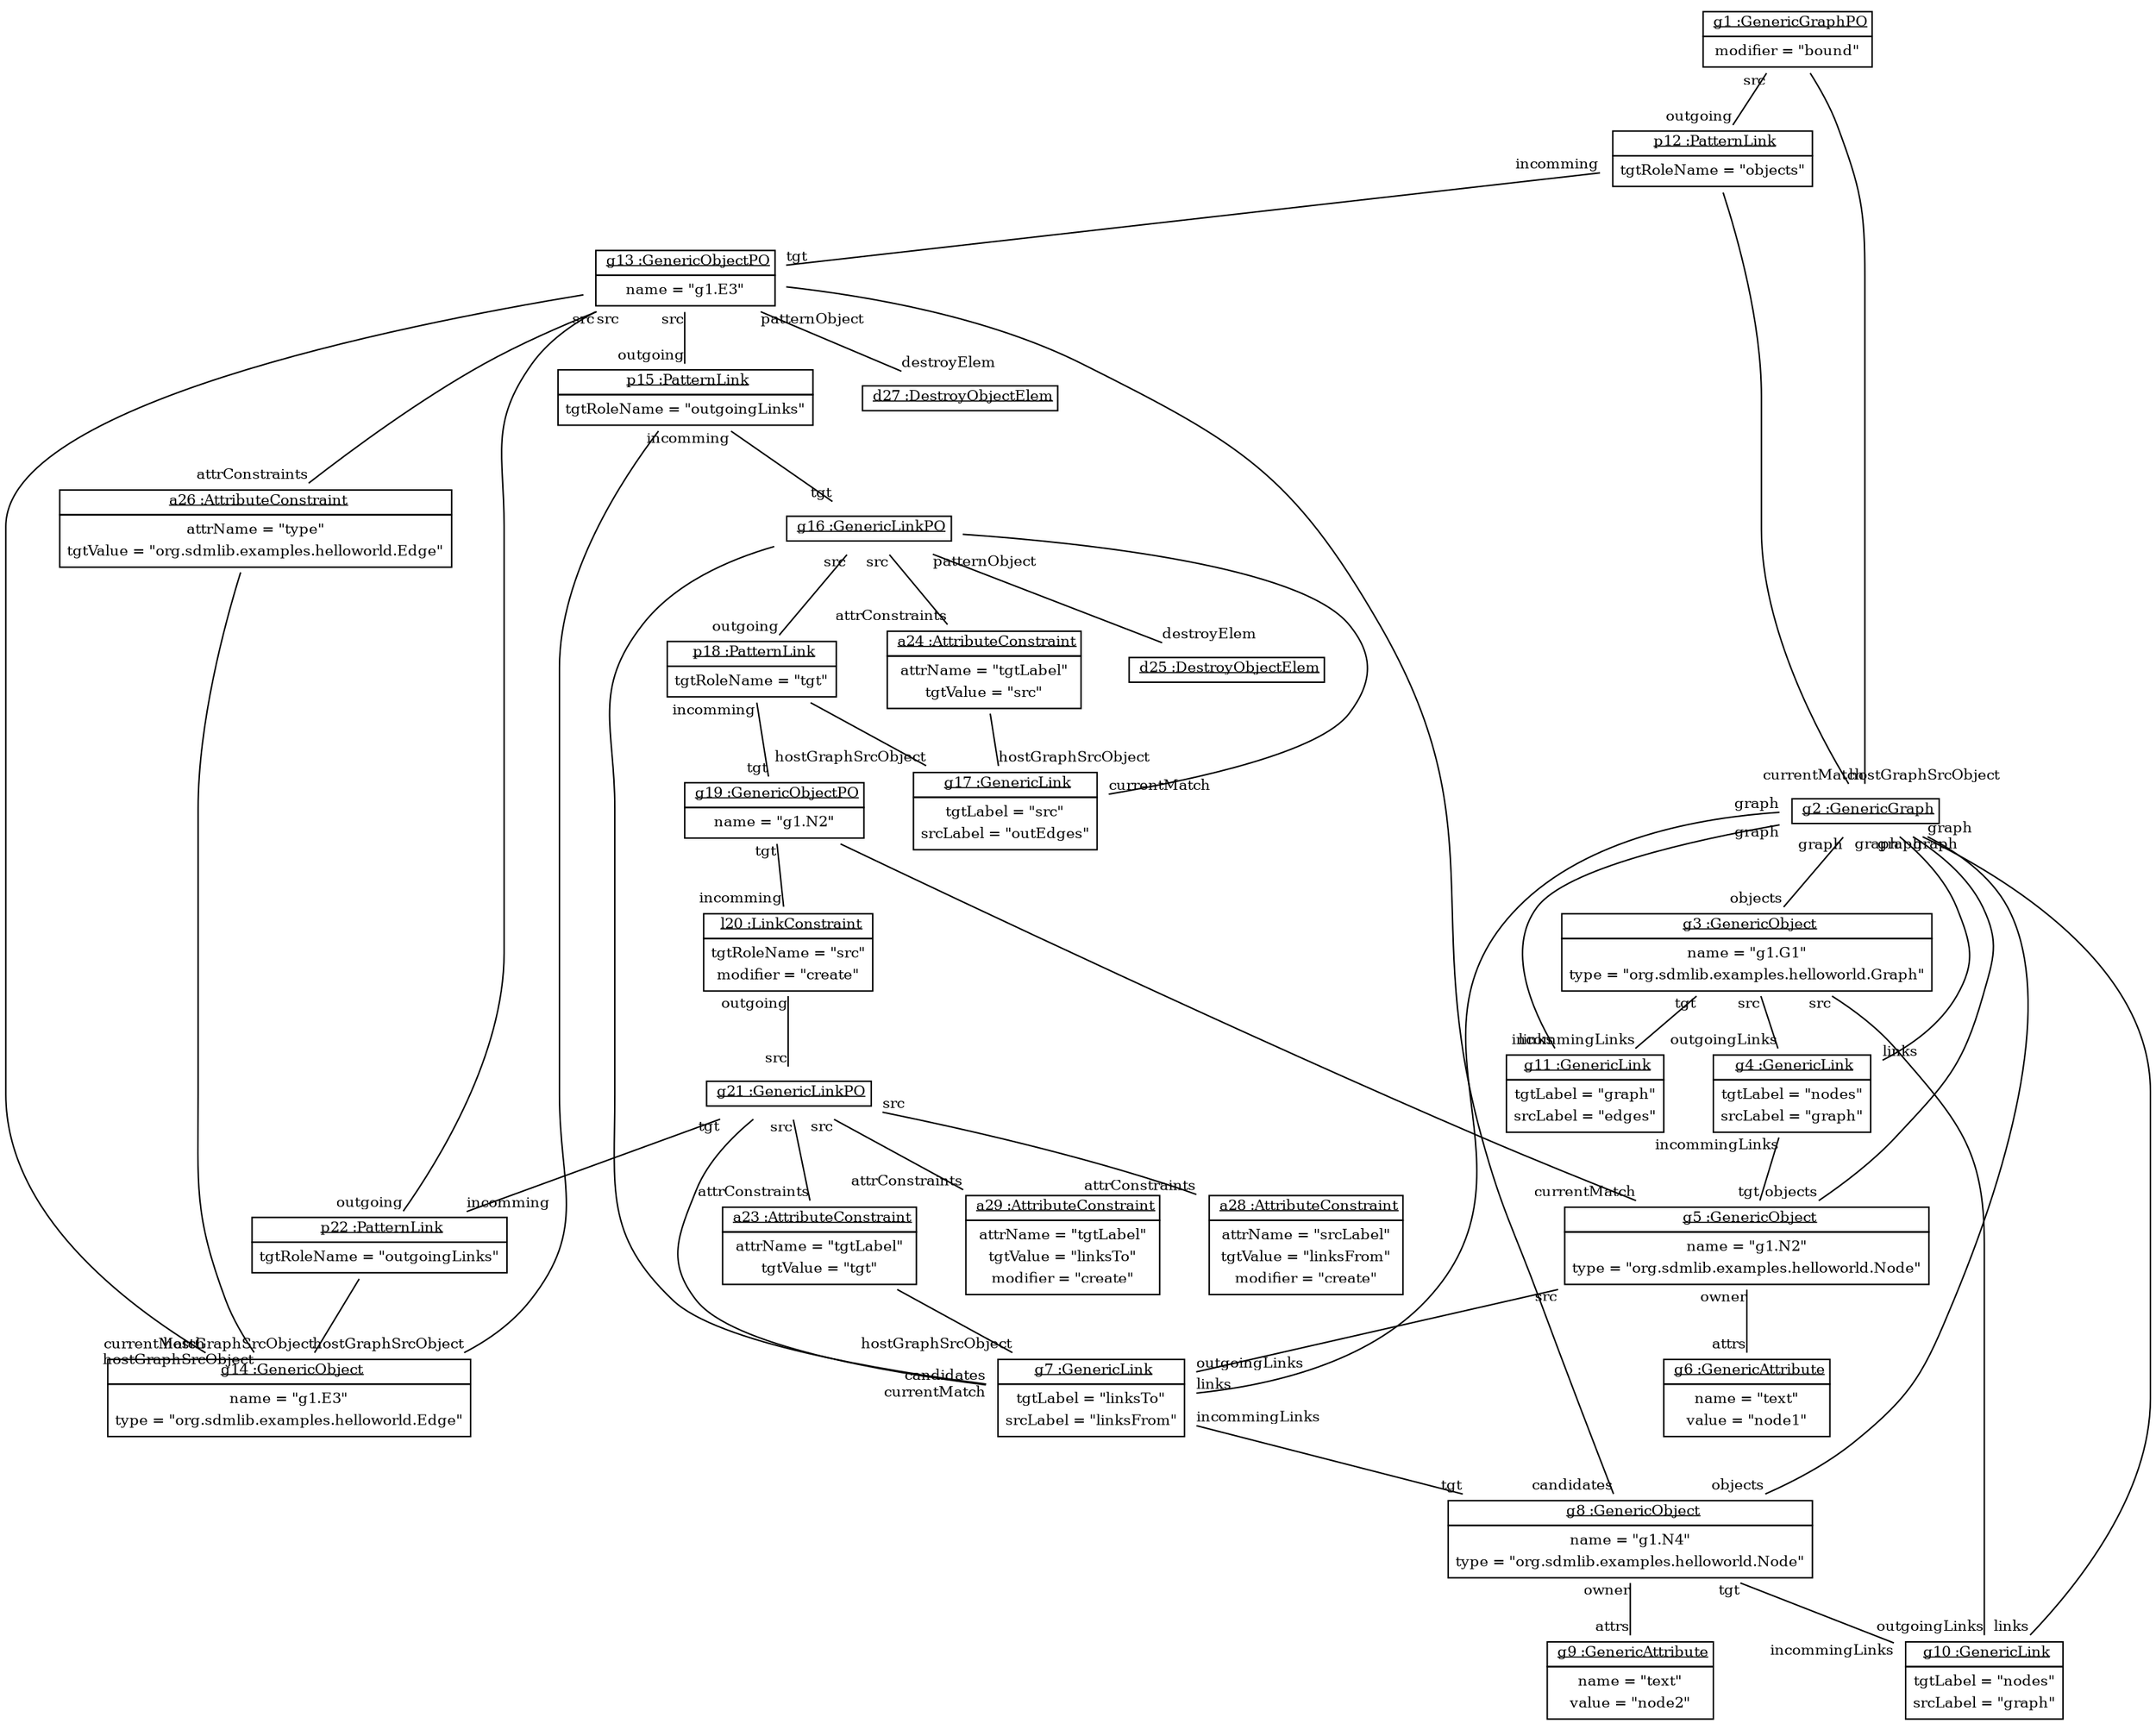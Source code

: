 graph ObjectDiagram {
   node [shape = none, fontsize = 10];
   edge [fontsize = 10];

g1 [label=<<table border='0' cellborder='1' cellspacing='0'> <tr> <td> <u>g1 :GenericGraphPO</u></td></tr><tr><td><table border='0' cellborder='0' cellspacing='0'><tr><td>modifier = "bound"</td></tr></table></td></tr></table>>];
g2 [label=<<table border='0' cellborder='1' cellspacing='0'> <tr> <td> <u>g2 :GenericGraph</u></td></tr></table>>];
g3 [label=<<table border='0' cellborder='1' cellspacing='0'> <tr> <td> <u>g3 :GenericObject</u></td></tr><tr><td><table border='0' cellborder='0' cellspacing='0'><tr><td>name = "g1.G1"</td></tr><tr><td>type = "org.sdmlib.examples.helloworld.Graph"</td></tr></table></td></tr></table>>];
g4 [label=<<table border='0' cellborder='1' cellspacing='0'> <tr> <td> <u>g4 :GenericLink</u></td></tr><tr><td><table border='0' cellborder='0' cellspacing='0'><tr><td>tgtLabel = "nodes"</td></tr><tr><td>srcLabel = "graph"</td></tr></table></td></tr></table>>];
g5 [label=<<table border='0' cellborder='1' cellspacing='0'> <tr> <td> <u>g5 :GenericObject</u></td></tr><tr><td><table border='0' cellborder='0' cellspacing='0'><tr><td>name = "g1.N2"</td></tr><tr><td>type = "org.sdmlib.examples.helloworld.Node"</td></tr></table></td></tr></table>>];
g6 [label=<<table border='0' cellborder='1' cellspacing='0'> <tr> <td> <u>g6 :GenericAttribute</u></td></tr><tr><td><table border='0' cellborder='0' cellspacing='0'><tr><td>name = "text"</td></tr><tr><td>value = "node1"</td></tr></table></td></tr></table>>];
g7 [label=<<table border='0' cellborder='1' cellspacing='0'> <tr> <td> <u>g7 :GenericLink</u></td></tr><tr><td><table border='0' cellborder='0' cellspacing='0'><tr><td>tgtLabel = "linksTo"</td></tr><tr><td>srcLabel = "linksFrom"</td></tr></table></td></tr></table>>];
g8 [label=<<table border='0' cellborder='1' cellspacing='0'> <tr> <td> <u>g8 :GenericObject</u></td></tr><tr><td><table border='0' cellborder='0' cellspacing='0'><tr><td>name = "g1.N4"</td></tr><tr><td>type = "org.sdmlib.examples.helloworld.Node"</td></tr></table></td></tr></table>>];
g9 [label=<<table border='0' cellborder='1' cellspacing='0'> <tr> <td> <u>g9 :GenericAttribute</u></td></tr><tr><td><table border='0' cellborder='0' cellspacing='0'><tr><td>name = "text"</td></tr><tr><td>value = "node2"</td></tr></table></td></tr></table>>];
g10 [label=<<table border='0' cellborder='1' cellspacing='0'> <tr> <td> <u>g10 :GenericLink</u></td></tr><tr><td><table border='0' cellborder='0' cellspacing='0'><tr><td>tgtLabel = "nodes"</td></tr><tr><td>srcLabel = "graph"</td></tr></table></td></tr></table>>];
g11 [label=<<table border='0' cellborder='1' cellspacing='0'> <tr> <td> <u>g11 :GenericLink</u></td></tr><tr><td><table border='0' cellborder='0' cellspacing='0'><tr><td>tgtLabel = "graph"</td></tr><tr><td>srcLabel = "edges"</td></tr></table></td></tr></table>>];
p12 [label=<<table border='0' cellborder='1' cellspacing='0'> <tr> <td> <u>p12 :PatternLink</u></td></tr><tr><td><table border='0' cellborder='0' cellspacing='0'><tr><td>tgtRoleName = "objects"</td></tr></table></td></tr></table>>];
g13 [label=<<table border='0' cellborder='1' cellspacing='0'> <tr> <td> <u>g13 :GenericObjectPO</u></td></tr><tr><td><table border='0' cellborder='0' cellspacing='0'><tr><td>name = "g1.E3"</td></tr></table></td></tr></table>>];
g14 [label=<<table border='0' cellborder='1' cellspacing='0'> <tr> <td> <u>g14 :GenericObject</u></td></tr><tr><td><table border='0' cellborder='0' cellspacing='0'><tr><td>name = "g1.E3"</td></tr><tr><td>type = "org.sdmlib.examples.helloworld.Edge"</td></tr></table></td></tr></table>>];
p15 [label=<<table border='0' cellborder='1' cellspacing='0'> <tr> <td> <u>p15 :PatternLink</u></td></tr><tr><td><table border='0' cellborder='0' cellspacing='0'><tr><td>tgtRoleName = "outgoingLinks"</td></tr></table></td></tr></table>>];
g16 [label=<<table border='0' cellborder='1' cellspacing='0'> <tr> <td> <u>g16 :GenericLinkPO</u></td></tr></table>>];
g17 [label=<<table border='0' cellborder='1' cellspacing='0'> <tr> <td> <u>g17 :GenericLink</u></td></tr><tr><td><table border='0' cellborder='0' cellspacing='0'><tr><td>tgtLabel = "src"</td></tr><tr><td>srcLabel = "outEdges"</td></tr></table></td></tr></table>>];
p18 [label=<<table border='0' cellborder='1' cellspacing='0'> <tr> <td> <u>p18 :PatternLink</u></td></tr><tr><td><table border='0' cellborder='0' cellspacing='0'><tr><td>tgtRoleName = "tgt"</td></tr></table></td></tr></table>>];
g19 [label=<<table border='0' cellborder='1' cellspacing='0'> <tr> <td> <u>g19 :GenericObjectPO</u></td></tr><tr><td><table border='0' cellborder='0' cellspacing='0'><tr><td>name = "g1.N2"</td></tr></table></td></tr></table>>];
l20 [label=<<table border='0' cellborder='1' cellspacing='0'> <tr> <td> <u>l20 :LinkConstraint</u></td></tr><tr><td><table border='0' cellborder='0' cellspacing='0'><tr><td>tgtRoleName = "src"</td></tr><tr><td>modifier = "create"</td></tr></table></td></tr></table>>];
g21 [label=<<table border='0' cellborder='1' cellspacing='0'> <tr> <td> <u>g21 :GenericLinkPO</u></td></tr></table>>];
p22 [label=<<table border='0' cellborder='1' cellspacing='0'> <tr> <td> <u>p22 :PatternLink</u></td></tr><tr><td><table border='0' cellborder='0' cellspacing='0'><tr><td>tgtRoleName = "outgoingLinks"</td></tr></table></td></tr></table>>];
a23 [label=<<table border='0' cellborder='1' cellspacing='0'> <tr> <td> <u>a23 :AttributeConstraint</u></td></tr><tr><td><table border='0' cellborder='0' cellspacing='0'><tr><td>attrName = "tgtLabel"</td></tr><tr><td>tgtValue = "tgt"</td></tr></table></td></tr></table>>];
a28 [label=<<table border='0' cellborder='1' cellspacing='0'> <tr> <td> <u>a28 :AttributeConstraint</u></td></tr><tr><td><table border='0' cellborder='0' cellspacing='0'><tr><td>attrName = "srcLabel"</td></tr><tr><td>tgtValue = "linksFrom"</td></tr><tr><td>modifier = "create"</td></tr></table></td></tr></table>>];
a29 [label=<<table border='0' cellborder='1' cellspacing='0'> <tr> <td> <u>a29 :AttributeConstraint</u></td></tr><tr><td><table border='0' cellborder='0' cellspacing='0'><tr><td>attrName = "tgtLabel"</td></tr><tr><td>tgtValue = "linksTo"</td></tr><tr><td>modifier = "create"</td></tr></table></td></tr></table>>];
a24 [label=<<table border='0' cellborder='1' cellspacing='0'> <tr> <td> <u>a24 :AttributeConstraint</u></td></tr><tr><td><table border='0' cellborder='0' cellspacing='0'><tr><td>attrName = "tgtLabel"</td></tr><tr><td>tgtValue = "src"</td></tr></table></td></tr></table>>];
d25 [label=<<table border='0' cellborder='1' cellspacing='0'> <tr> <td> <u>d25 :DestroyObjectElem</u></td></tr></table>>];
a26 [label=<<table border='0' cellborder='1' cellspacing='0'> <tr> <td> <u>a26 :AttributeConstraint</u></td></tr><tr><td><table border='0' cellborder='0' cellspacing='0'><tr><td>attrName = "type"</td></tr><tr><td>tgtValue = "org.sdmlib.examples.helloworld.Edge"</td></tr></table></td></tr></table>>];
d27 [label=<<table border='0' cellborder='1' cellspacing='0'> <tr> <td> <u>d27 :DestroyObjectElem</u></td></tr></table>>];

a23 -- g7 [headlabel = "hostGraphSrcObject" taillabel = ""];
a24 -- g17 [headlabel = "hostGraphSrcObject" taillabel = ""];
a26 -- g14 [headlabel = "hostGraphSrcObject" taillabel = ""];
g13 -- a26 [headlabel = "attrConstraints" taillabel = "src"];
g13 -- d27 [headlabel = "destroyElem" taillabel = "patternObject"];
g13 -- g14 [headlabel = "currentMatch" taillabel = ""];
g13 -- g8 [headlabel = "candidates" taillabel = ""];
g13 -- p15 [headlabel = "outgoing" taillabel = "src"];
g13 -- p22 [headlabel = "outgoing" taillabel = "src"];
g16 -- a24 [headlabel = "attrConstraints" taillabel = "src"];
g16 -- d25 [headlabel = "destroyElem" taillabel = "patternObject"];
g16 -- g17 [headlabel = "currentMatch" taillabel = ""];
g16 -- g7 [headlabel = "candidates" taillabel = ""];
g16 -- p18 [headlabel = "outgoing" taillabel = "src"];
g19 -- g5 [headlabel = "currentMatch" taillabel = ""];
g19 -- l20 [headlabel = "incomming" taillabel = "tgt"];
g1 -- g2 [headlabel = "currentMatch" taillabel = ""];
g1 -- p12 [headlabel = "outgoing" taillabel = "src"];
g21 -- a23 [headlabel = "attrConstraints" taillabel = "src"];
g21 -- a28 [headlabel = "attrConstraints" taillabel = "src"];
g21 -- a29 [headlabel = "attrConstraints" taillabel = "src"];
g21 -- g7 [headlabel = "currentMatch" taillabel = ""];
g21 -- p22 [headlabel = "incomming" taillabel = "tgt"];
g2 -- g10 [headlabel = "links" taillabel = "graph"];
g2 -- g11 [headlabel = "links" taillabel = "graph"];
g2 -- g3 [headlabel = "objects" taillabel = "graph"];
g2 -- g4 [headlabel = "links" taillabel = "graph"];
g2 -- g5 [headlabel = "objects" taillabel = "graph"];
g2 -- g7 [headlabel = "links" taillabel = "graph"];
g2 -- g8 [headlabel = "objects" taillabel = "graph"];
g3 -- g10 [headlabel = "outgoingLinks" taillabel = "src"];
g3 -- g11 [headlabel = "incommingLinks" taillabel = "tgt"];
g3 -- g4 [headlabel = "outgoingLinks" taillabel = "src"];
g4 -- g5 [headlabel = "tgt" taillabel = "incommingLinks"];
g5 -- g6 [headlabel = "attrs" taillabel = "owner"];
g5 -- g7 [headlabel = "outgoingLinks" taillabel = "src"];
g7 -- g8 [headlabel = "tgt" taillabel = "incommingLinks"];
g8 -- g10 [headlabel = "incommingLinks" taillabel = "tgt"];
g8 -- g9 [headlabel = "attrs" taillabel = "owner"];
l20 -- g21 [headlabel = "src" taillabel = "outgoing"];
p12 -- g13 [headlabel = "tgt" taillabel = "incomming"];
p12 -- g2 [headlabel = "hostGraphSrcObject" taillabel = ""];
p15 -- g14 [headlabel = "hostGraphSrcObject" taillabel = ""];
p15 -- g16 [headlabel = "tgt" taillabel = "incomming"];
p18 -- g17 [headlabel = "hostGraphSrcObject" taillabel = ""];
p18 -- g19 [headlabel = "tgt" taillabel = "incomming"];
p22 -- g14 [headlabel = "hostGraphSrcObject" taillabel = ""];
}
